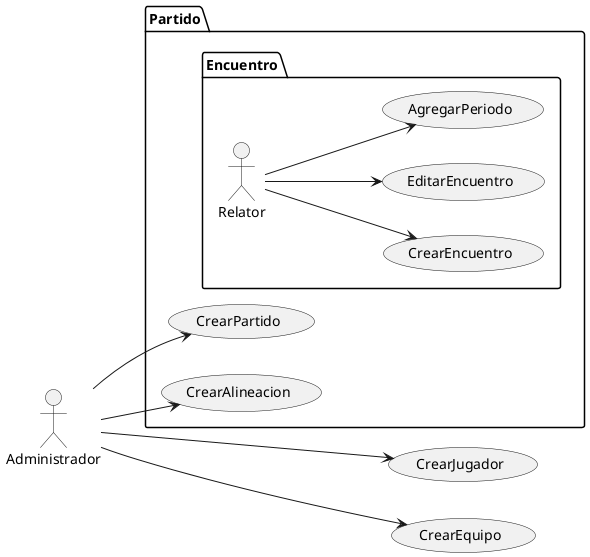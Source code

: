 @startuml
left to right direction

actor Administrador
usecase CrearJugador
usecase CrearEquipo

Administrador ---> CrearEquipo
Administrador ---> CrearJugador

package Partido {

  usecase CrearPartido
  usecase CrearAlineacion
  Administrador --> CrearPartido
  Administrador --> CrearAlineacion

  package Encuentro {
    actor Relator
    usecase CrearEncuentro
    usecase EditarEncuentro
    usecase AgregarPeriodo

    Relator --> CrearEncuentro
    Relator --> EditarEncuentro
    Relator --> AgregarPeriodo

  }
}

@enduml
